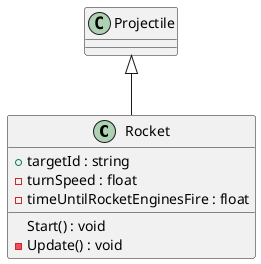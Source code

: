 @startuml
class Rocket {
    + targetId : string
    - turnSpeed : float
    - timeUntilRocketEnginesFire : float
    Start() : void
    - Update() : void
}
Projectile <|-- Rocket
@enduml
